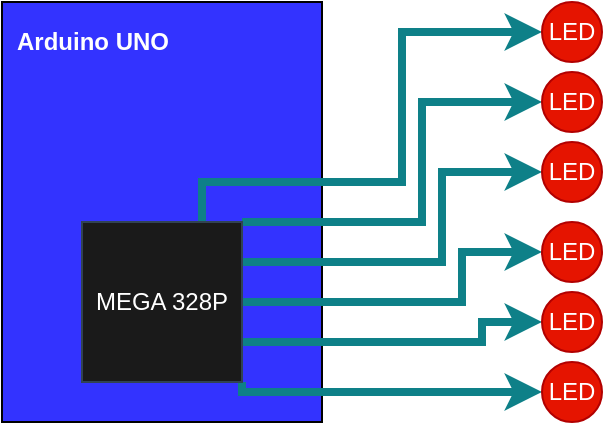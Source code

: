 <mxfile version="13.0.3" type="device"><diagram id="Sm-4xqn3ebFzvVUWg7If" name="Page-1"><mxGraphModel dx="652" dy="500" grid="1" gridSize="10" guides="1" tooltips="1" connect="1" arrows="1" fold="1" page="1" pageScale="1" pageWidth="827" pageHeight="1169" math="0" shadow="0"><root><mxCell id="0"/><mxCell id="1" parent="0"/><mxCell id="UHEJd1EBp8BaIod8UKjc-2" value="" style="rounded=0;whiteSpace=wrap;html=1;fillColor=#3333FF;" vertex="1" parent="1"><mxGeometry x="160" y="160" width="160" height="210" as="geometry"/></mxCell><mxCell id="UHEJd1EBp8BaIod8UKjc-12" style="edgeStyle=orthogonalEdgeStyle;rounded=0;orthogonalLoop=1;jettySize=auto;html=1;exitX=1;exitY=1;exitDx=0;exitDy=0;entryX=0;entryY=0.5;entryDx=0;entryDy=0;fillColor=#b0e3e6;strokeColor=#0e8088;strokeWidth=4;" edge="1" parent="1" source="UHEJd1EBp8BaIod8UKjc-3" target="UHEJd1EBp8BaIod8UKjc-7"><mxGeometry relative="1" as="geometry"><Array as="points"><mxPoint x="280" y="355"/></Array></mxGeometry></mxCell><mxCell id="UHEJd1EBp8BaIod8UKjc-13" style="edgeStyle=orthogonalEdgeStyle;rounded=0;orthogonalLoop=1;jettySize=auto;html=1;exitX=1;exitY=0.75;exitDx=0;exitDy=0;entryX=0;entryY=0.5;entryDx=0;entryDy=0;fillColor=#b0e3e6;strokeColor=#0e8088;strokeWidth=4;" edge="1" parent="1" source="UHEJd1EBp8BaIod8UKjc-3" target="UHEJd1EBp8BaIod8UKjc-6"><mxGeometry relative="1" as="geometry"><Array as="points"><mxPoint x="400" y="330"/><mxPoint x="400" y="320"/></Array></mxGeometry></mxCell><mxCell id="UHEJd1EBp8BaIod8UKjc-14" style="edgeStyle=orthogonalEdgeStyle;rounded=0;orthogonalLoop=1;jettySize=auto;html=1;exitX=1;exitY=0.5;exitDx=0;exitDy=0;entryX=0;entryY=0.5;entryDx=0;entryDy=0;fillColor=#b0e3e6;strokeColor=#0e8088;strokeWidth=4;" edge="1" parent="1" source="UHEJd1EBp8BaIod8UKjc-3" target="UHEJd1EBp8BaIod8UKjc-5"><mxGeometry relative="1" as="geometry"><Array as="points"><mxPoint x="390" y="310"/><mxPoint x="390" y="285"/></Array></mxGeometry></mxCell><mxCell id="UHEJd1EBp8BaIod8UKjc-15" style="edgeStyle=orthogonalEdgeStyle;rounded=0;orthogonalLoop=1;jettySize=auto;html=1;exitX=1;exitY=0.25;exitDx=0;exitDy=0;entryX=0;entryY=0.5;entryDx=0;entryDy=0;fillColor=#b0e3e6;strokeColor=#0e8088;strokeWidth=4;" edge="1" parent="1" source="UHEJd1EBp8BaIod8UKjc-3" target="UHEJd1EBp8BaIod8UKjc-11"><mxGeometry relative="1" as="geometry"><Array as="points"><mxPoint x="380" y="290"/><mxPoint x="380" y="245"/></Array></mxGeometry></mxCell><mxCell id="UHEJd1EBp8BaIod8UKjc-16" style="edgeStyle=orthogonalEdgeStyle;rounded=0;orthogonalLoop=1;jettySize=auto;html=1;exitX=1;exitY=0;exitDx=0;exitDy=0;entryX=0;entryY=0.5;entryDx=0;entryDy=0;fillColor=#b0e3e6;strokeColor=#0e8088;strokeWidth=4;" edge="1" parent="1" source="UHEJd1EBp8BaIod8UKjc-3" target="UHEJd1EBp8BaIod8UKjc-10"><mxGeometry relative="1" as="geometry"><Array as="points"><mxPoint x="370" y="270"/><mxPoint x="370" y="210"/></Array></mxGeometry></mxCell><mxCell id="UHEJd1EBp8BaIod8UKjc-17" style="edgeStyle=orthogonalEdgeStyle;rounded=0;orthogonalLoop=1;jettySize=auto;html=1;exitX=0.75;exitY=0;exitDx=0;exitDy=0;entryX=0;entryY=0.5;entryDx=0;entryDy=0;fillColor=#b0e3e6;strokeColor=#0e8088;strokeWidth=4;" edge="1" parent="1" source="UHEJd1EBp8BaIod8UKjc-3" target="UHEJd1EBp8BaIod8UKjc-9"><mxGeometry relative="1" as="geometry"><Array as="points"><mxPoint x="260" y="250"/><mxPoint x="360" y="250"/><mxPoint x="360" y="175"/></Array></mxGeometry></mxCell><mxCell id="UHEJd1EBp8BaIod8UKjc-3" value="MEGA 328P" style="whiteSpace=wrap;html=1;aspect=fixed;fillColor=#1A1A1A;strokeColor=#314354;fontColor=#ffffff;" vertex="1" parent="1"><mxGeometry x="200" y="270" width="80" height="80" as="geometry"/></mxCell><mxCell id="UHEJd1EBp8BaIod8UKjc-4" value="&lt;font color=&quot;#ffffff&quot;&gt;&lt;b&gt;Arduino UNO&lt;/b&gt;&lt;/font&gt;" style="text;html=1;resizable=0;autosize=1;align=center;verticalAlign=middle;points=[];fillColor=none;strokeColor=none;rounded=0;" vertex="1" parent="1"><mxGeometry x="160" y="170" width="90" height="20" as="geometry"/></mxCell><mxCell id="UHEJd1EBp8BaIod8UKjc-5" value="LED" style="ellipse;whiteSpace=wrap;html=1;aspect=fixed;strokeColor=#B20000;fillColor=#e51400;fontColor=#ffffff;" vertex="1" parent="1"><mxGeometry x="430" y="270" width="30" height="30" as="geometry"/></mxCell><mxCell id="UHEJd1EBp8BaIod8UKjc-6" value="LED" style="ellipse;whiteSpace=wrap;html=1;aspect=fixed;strokeColor=#B20000;fillColor=#e51400;fontColor=#ffffff;" vertex="1" parent="1"><mxGeometry x="430" y="305" width="30" height="30" as="geometry"/></mxCell><mxCell id="UHEJd1EBp8BaIod8UKjc-7" value="LED" style="ellipse;whiteSpace=wrap;html=1;aspect=fixed;strokeColor=#B20000;fillColor=#e51400;fontColor=#ffffff;" vertex="1" parent="1"><mxGeometry x="430" y="340" width="30" height="30" as="geometry"/></mxCell><mxCell id="UHEJd1EBp8BaIod8UKjc-9" value="LED" style="ellipse;whiteSpace=wrap;html=1;aspect=fixed;strokeColor=#B20000;fillColor=#e51400;fontColor=#ffffff;" vertex="1" parent="1"><mxGeometry x="430" y="160" width="30" height="30" as="geometry"/></mxCell><mxCell id="UHEJd1EBp8BaIod8UKjc-10" value="LED" style="ellipse;whiteSpace=wrap;html=1;aspect=fixed;strokeColor=#B20000;fillColor=#e51400;fontColor=#ffffff;" vertex="1" parent="1"><mxGeometry x="430" y="195" width="30" height="30" as="geometry"/></mxCell><mxCell id="UHEJd1EBp8BaIod8UKjc-11" value="LED" style="ellipse;whiteSpace=wrap;html=1;aspect=fixed;strokeColor=#B20000;fillColor=#e51400;fontColor=#ffffff;" vertex="1" parent="1"><mxGeometry x="430" y="230" width="30" height="30" as="geometry"/></mxCell></root></mxGraphModel></diagram></mxfile>